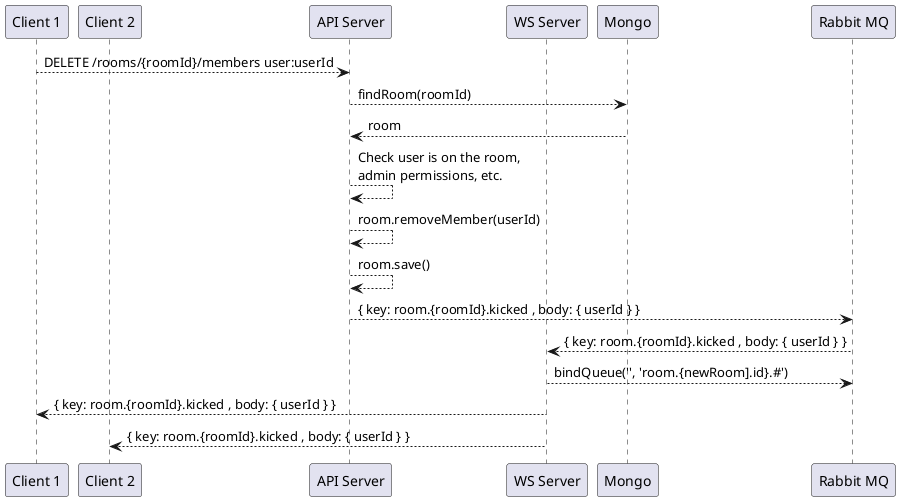 @startuml
skinparam componentStyle uml2

participant "Client 1" as c1
participant "Client 2" as c2

participant "API Server" as as
participant "WS Server" as ws

participant "Mongo" as mdb

participant "Rabbit MQ" as rbb


c1 --> as : DELETE /rooms/{roomId}/members user:userId
as --> mdb : findRoom(roomId)
as <-- mdb : room
as --> as : Check user is on the room,\nadmin permissions, etc.
as --> as : room.removeMember(userId)
as --> as : room.save()
as --> rbb : { key: room.{roomId}.kicked , body: { userId } }

rbb --> ws : { key: room.{roomId}.kicked , body: { userId } }

ws --> rbb : bindQueue('', 'room.{newRoom].id}.#')

ws --> c1 : { key: room.{roomId}.kicked , body: { userId } }
ws --> c2 : { key: room.{roomId}.kicked , body: { userId } }

@enduml
